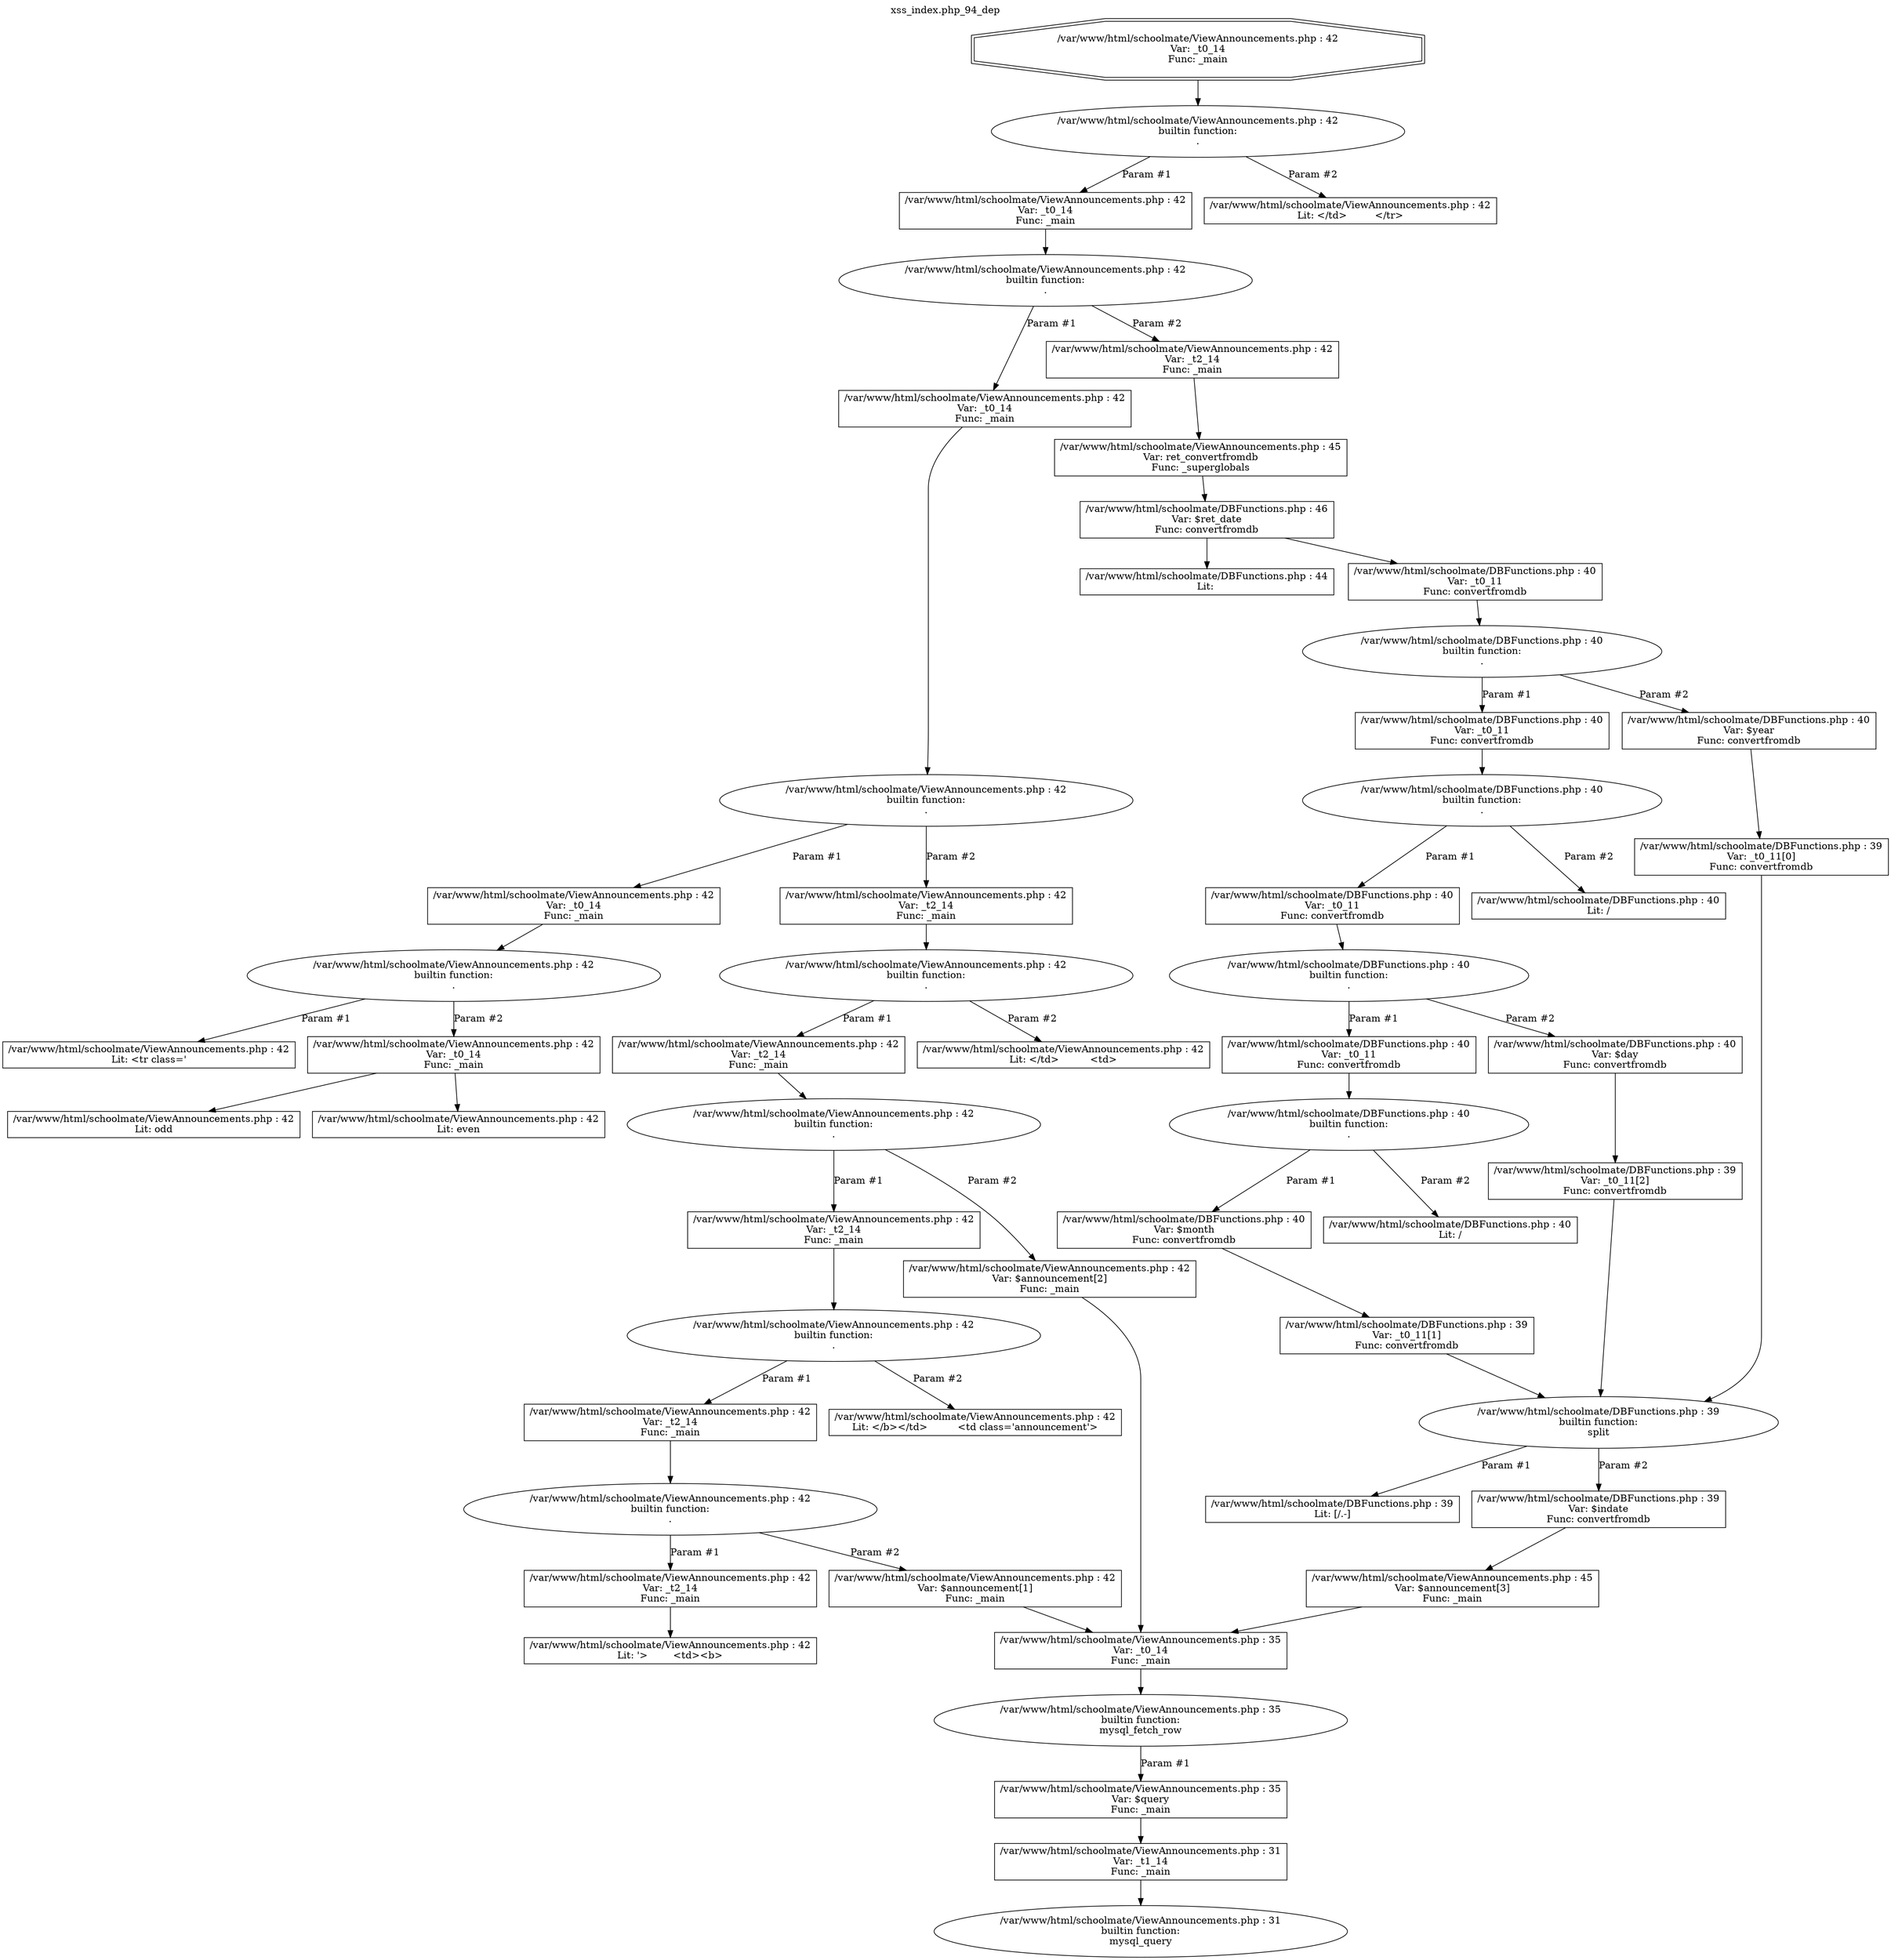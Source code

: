digraph cfg {
  label="xss_index.php_94_dep";
  labelloc=t;
  n1 [shape=doubleoctagon, label="/var/www/html/schoolmate/ViewAnnouncements.php : 42\nVar: _t0_14\nFunc: _main\n"];
  n2 [shape=ellipse, label="/var/www/html/schoolmate/ViewAnnouncements.php : 42\nbuiltin function:\n.\n"];
  n3 [shape=box, label="/var/www/html/schoolmate/ViewAnnouncements.php : 42\nVar: _t0_14\nFunc: _main\n"];
  n4 [shape=ellipse, label="/var/www/html/schoolmate/ViewAnnouncements.php : 42\nbuiltin function:\n.\n"];
  n5 [shape=box, label="/var/www/html/schoolmate/ViewAnnouncements.php : 42\nVar: _t0_14\nFunc: _main\n"];
  n6 [shape=ellipse, label="/var/www/html/schoolmate/ViewAnnouncements.php : 42\nbuiltin function:\n.\n"];
  n7 [shape=box, label="/var/www/html/schoolmate/ViewAnnouncements.php : 42\nVar: _t0_14\nFunc: _main\n"];
  n8 [shape=ellipse, label="/var/www/html/schoolmate/ViewAnnouncements.php : 42\nbuiltin function:\n.\n"];
  n9 [shape=box, label="/var/www/html/schoolmate/ViewAnnouncements.php : 42\nLit: <tr class='\n"];
  n10 [shape=box, label="/var/www/html/schoolmate/ViewAnnouncements.php : 42\nVar: _t0_14\nFunc: _main\n"];
  n11 [shape=box, label="/var/www/html/schoolmate/ViewAnnouncements.php : 42\nLit: odd\n"];
  n12 [shape=box, label="/var/www/html/schoolmate/ViewAnnouncements.php : 42\nLit: even\n"];
  n13 [shape=box, label="/var/www/html/schoolmate/ViewAnnouncements.php : 42\nVar: _t2_14\nFunc: _main\n"];
  n14 [shape=ellipse, label="/var/www/html/schoolmate/ViewAnnouncements.php : 42\nbuiltin function:\n.\n"];
  n15 [shape=box, label="/var/www/html/schoolmate/ViewAnnouncements.php : 42\nVar: _t2_14\nFunc: _main\n"];
  n16 [shape=ellipse, label="/var/www/html/schoolmate/ViewAnnouncements.php : 42\nbuiltin function:\n.\n"];
  n17 [shape=box, label="/var/www/html/schoolmate/ViewAnnouncements.php : 42\nVar: _t2_14\nFunc: _main\n"];
  n18 [shape=ellipse, label="/var/www/html/schoolmate/ViewAnnouncements.php : 42\nbuiltin function:\n.\n"];
  n19 [shape=box, label="/var/www/html/schoolmate/ViewAnnouncements.php : 42\nVar: _t2_14\nFunc: _main\n"];
  n20 [shape=ellipse, label="/var/www/html/schoolmate/ViewAnnouncements.php : 42\nbuiltin function:\n.\n"];
  n21 [shape=box, label="/var/www/html/schoolmate/ViewAnnouncements.php : 42\nVar: _t2_14\nFunc: _main\n"];
  n22 [shape=box, label="/var/www/html/schoolmate/ViewAnnouncements.php : 42\nLit: '>	  <td><b>\n"];
  n23 [shape=box, label="/var/www/html/schoolmate/ViewAnnouncements.php : 42\nVar: $announcement[1]\nFunc: _main\n"];
  n24 [shape=box, label="/var/www/html/schoolmate/ViewAnnouncements.php : 35\nVar: _t0_14\nFunc: _main\n"];
  n25 [shape=ellipse, label="/var/www/html/schoolmate/ViewAnnouncements.php : 35\nbuiltin function:\nmysql_fetch_row\n"];
  n26 [shape=box, label="/var/www/html/schoolmate/ViewAnnouncements.php : 35\nVar: $query\nFunc: _main\n"];
  n27 [shape=box, label="/var/www/html/schoolmate/ViewAnnouncements.php : 31\nVar: _t1_14\nFunc: _main\n"];
  n28 [shape=ellipse, label="/var/www/html/schoolmate/ViewAnnouncements.php : 31\nbuiltin function:\nmysql_query\n"];
  n29 [shape=box, label="/var/www/html/schoolmate/ViewAnnouncements.php : 42\nLit: </b></td>	  <td class='announcement'>\n"];
  n30 [shape=box, label="/var/www/html/schoolmate/ViewAnnouncements.php : 42\nVar: $announcement[2]\nFunc: _main\n"];
  n31 [shape=box, label="/var/www/html/schoolmate/ViewAnnouncements.php : 42\nLit: </td>	  <td>\n"];
  n32 [shape=box, label="/var/www/html/schoolmate/ViewAnnouncements.php : 42\nVar: _t2_14\nFunc: _main\n"];
  n33 [shape=box, label="/var/www/html/schoolmate/ViewAnnouncements.php : 45\nVar: ret_convertfromdb\nFunc: _superglobals\n"];
  n34 [shape=box, label="/var/www/html/schoolmate/DBFunctions.php : 46\nVar: $ret_date\nFunc: convertfromdb\n"];
  n35 [shape=box, label="/var/www/html/schoolmate/DBFunctions.php : 44\nLit: \n"];
  n36 [shape=box, label="/var/www/html/schoolmate/DBFunctions.php : 40\nVar: _t0_11\nFunc: convertfromdb\n"];
  n37 [shape=ellipse, label="/var/www/html/schoolmate/DBFunctions.php : 40\nbuiltin function:\n.\n"];
  n38 [shape=box, label="/var/www/html/schoolmate/DBFunctions.php : 40\nVar: _t0_11\nFunc: convertfromdb\n"];
  n39 [shape=ellipse, label="/var/www/html/schoolmate/DBFunctions.php : 40\nbuiltin function:\n.\n"];
  n40 [shape=box, label="/var/www/html/schoolmate/DBFunctions.php : 40\nVar: _t0_11\nFunc: convertfromdb\n"];
  n41 [shape=ellipse, label="/var/www/html/schoolmate/DBFunctions.php : 40\nbuiltin function:\n.\n"];
  n42 [shape=box, label="/var/www/html/schoolmate/DBFunctions.php : 40\nVar: _t0_11\nFunc: convertfromdb\n"];
  n43 [shape=ellipse, label="/var/www/html/schoolmate/DBFunctions.php : 40\nbuiltin function:\n.\n"];
  n44 [shape=box, label="/var/www/html/schoolmate/DBFunctions.php : 40\nVar: $month\nFunc: convertfromdb\n"];
  n45 [shape=box, label="/var/www/html/schoolmate/DBFunctions.php : 39\nVar: _t0_11[1]\nFunc: convertfromdb\n"];
  n46 [shape=ellipse, label="/var/www/html/schoolmate/DBFunctions.php : 39\nbuiltin function:\nsplit\n"];
  n47 [shape=box, label="/var/www/html/schoolmate/DBFunctions.php : 39\nLit: [/.-]\n"];
  n48 [shape=box, label="/var/www/html/schoolmate/DBFunctions.php : 39\nVar: $indate\nFunc: convertfromdb\n"];
  n49 [shape=box, label="/var/www/html/schoolmate/ViewAnnouncements.php : 45\nVar: $announcement[3]\nFunc: _main\n"];
  n50 [shape=box, label="/var/www/html/schoolmate/DBFunctions.php : 40\nLit: /\n"];
  n51 [shape=box, label="/var/www/html/schoolmate/DBFunctions.php : 40\nVar: $day\nFunc: convertfromdb\n"];
  n52 [shape=box, label="/var/www/html/schoolmate/DBFunctions.php : 39\nVar: _t0_11[2]\nFunc: convertfromdb\n"];
  n53 [shape=box, label="/var/www/html/schoolmate/DBFunctions.php : 40\nLit: /\n"];
  n54 [shape=box, label="/var/www/html/schoolmate/DBFunctions.php : 40\nVar: $year\nFunc: convertfromdb\n"];
  n55 [shape=box, label="/var/www/html/schoolmate/DBFunctions.php : 39\nVar: _t0_11[0]\nFunc: convertfromdb\n"];
  n56 [shape=box, label="/var/www/html/schoolmate/ViewAnnouncements.php : 42\nLit: </td>	 </tr>\n"];
  n1 -> n2;
  n3 -> n4;
  n5 -> n6;
  n7 -> n8;
  n8 -> n9[label="Param #1"];
  n8 -> n10[label="Param #2"];
  n10 -> n11;
  n10 -> n12;
  n6 -> n7[label="Param #1"];
  n6 -> n13[label="Param #2"];
  n13 -> n14;
  n15 -> n16;
  n17 -> n18;
  n19 -> n20;
  n21 -> n22;
  n20 -> n21[label="Param #1"];
  n20 -> n23[label="Param #2"];
  n24 -> n25;
  n27 -> n28;
  n26 -> n27;
  n25 -> n26[label="Param #1"];
  n23 -> n24;
  n18 -> n19[label="Param #1"];
  n18 -> n29[label="Param #2"];
  n16 -> n17[label="Param #1"];
  n16 -> n30[label="Param #2"];
  n30 -> n24;
  n14 -> n15[label="Param #1"];
  n14 -> n31[label="Param #2"];
  n4 -> n5[label="Param #1"];
  n4 -> n32[label="Param #2"];
  n34 -> n35;
  n34 -> n36;
  n36 -> n37;
  n38 -> n39;
  n40 -> n41;
  n42 -> n43;
  n45 -> n46;
  n46 -> n47[label="Param #1"];
  n46 -> n48[label="Param #2"];
  n49 -> n24;
  n48 -> n49;
  n44 -> n45;
  n43 -> n44[label="Param #1"];
  n43 -> n50[label="Param #2"];
  n41 -> n42[label="Param #1"];
  n41 -> n51[label="Param #2"];
  n52 -> n46;
  n51 -> n52;
  n39 -> n40[label="Param #1"];
  n39 -> n53[label="Param #2"];
  n37 -> n38[label="Param #1"];
  n37 -> n54[label="Param #2"];
  n55 -> n46;
  n54 -> n55;
  n33 -> n34;
  n32 -> n33;
  n2 -> n3[label="Param #1"];
  n2 -> n56[label="Param #2"];
}
